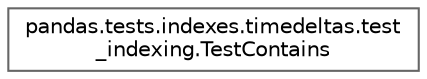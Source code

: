 digraph "Graphical Class Hierarchy"
{
 // LATEX_PDF_SIZE
  bgcolor="transparent";
  edge [fontname=Helvetica,fontsize=10,labelfontname=Helvetica,labelfontsize=10];
  node [fontname=Helvetica,fontsize=10,shape=box,height=0.2,width=0.4];
  rankdir="LR";
  Node0 [id="Node000000",label="pandas.tests.indexes.timedeltas.test\l_indexing.TestContains",height=0.2,width=0.4,color="grey40", fillcolor="white", style="filled",URL="$dc/d9b/classpandas_1_1tests_1_1indexes_1_1timedeltas_1_1test__indexing_1_1TestContains.html",tooltip=" "];
}
